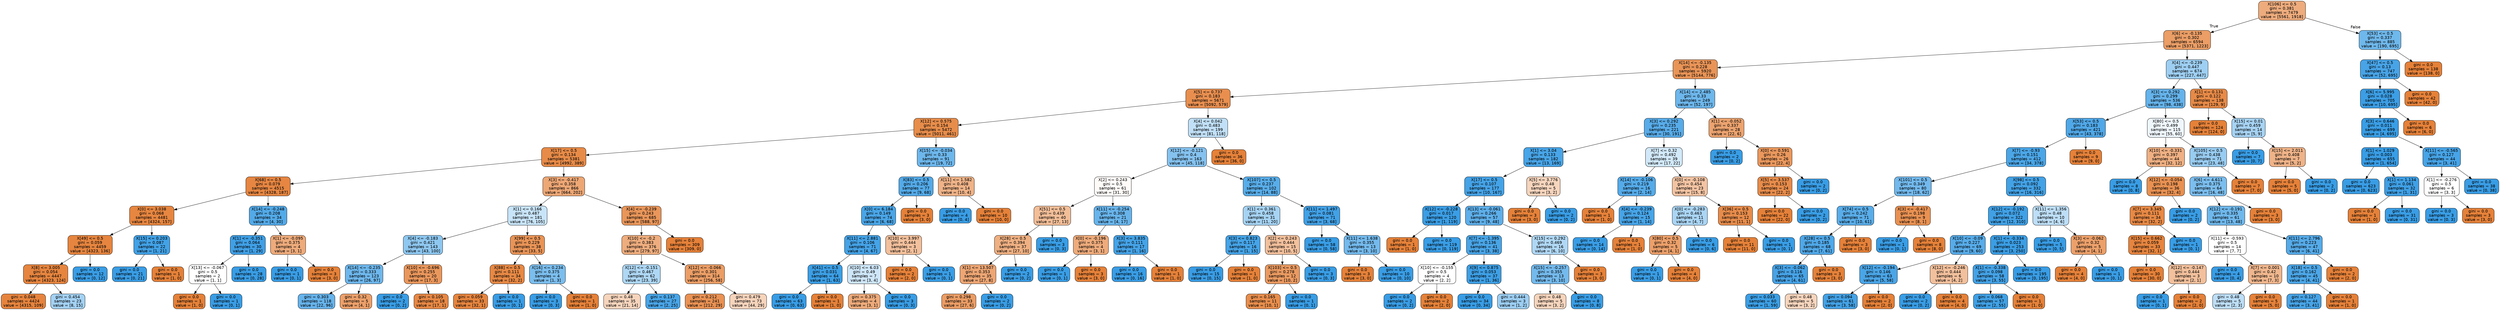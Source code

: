 digraph Tree {
node [shape=box, style="filled, rounded", color="black", fontname=helvetica] ;
edge [fontname=helvetica] ;
0 [label="X[106] <= 0.5\ngini = 0.381\nsamples = 7479\nvalue = [5561, 1918]", fillcolor="#eeac7d"] ;
1 [label="X[6] <= -0.135\ngini = 0.302\nsamples = 6594\nvalue = [5371, 1223]", fillcolor="#eb9e66"] ;
0 -> 1 [labeldistance=2.5, labelangle=45, headlabel="True"] ;
2 [label="X[14] <= -0.135\ngini = 0.228\nsamples = 5920\nvalue = [5144, 776]", fillcolor="#e99457"] ;
1 -> 2 ;
3 [label="X[5] <= 0.737\ngini = 0.183\nsamples = 5671\nvalue = [5092, 579]", fillcolor="#e88f50"] ;
2 -> 3 ;
4 [label="X[12] <= 0.575\ngini = 0.154\nsamples = 5472\nvalue = [5011, 461]", fillcolor="#e78d4b"] ;
3 -> 4 ;
5 [label="X[17] <= 0.5\ngini = 0.134\nsamples = 5381\nvalue = [4992, 389]", fillcolor="#e78b48"] ;
4 -> 5 ;
6 [label="X[68] <= 0.5\ngini = 0.079\nsamples = 4515\nvalue = [4328, 187]", fillcolor="#e68642"] ;
5 -> 6 ;
7 [label="X[0] <= 3.038\ngini = 0.068\nsamples = 4481\nvalue = [4324, 157]", fillcolor="#e68640"] ;
6 -> 7 ;
8 [label="X[49] <= 0.5\ngini = 0.059\nsamples = 4459\nvalue = [4323, 136]", fillcolor="#e6853f"] ;
7 -> 8 ;
9 [label="X[8] <= 3.005\ngini = 0.054\nsamples = 4447\nvalue = [4323, 124]", fillcolor="#e6853f"] ;
8 -> 9 ;
10 [label="gini = 0.048\nsamples = 4424\nvalue = [4315, 109]", fillcolor="#e6843e"] ;
9 -> 10 ;
11 [label="gini = 0.454\nsamples = 23\nvalue = [8, 15]", fillcolor="#a3d1f3"] ;
9 -> 11 ;
12 [label="gini = 0.0\nsamples = 12\nvalue = [0, 12]", fillcolor="#399de5"] ;
8 -> 12 ;
13 [label="X[15] <= 0.203\ngini = 0.087\nsamples = 22\nvalue = [1, 21]", fillcolor="#42a2e6"] ;
7 -> 13 ;
14 [label="gini = 0.0\nsamples = 21\nvalue = [0, 21]", fillcolor="#399de5"] ;
13 -> 14 ;
15 [label="gini = 0.0\nsamples = 1\nvalue = [1, 0]", fillcolor="#e58139"] ;
13 -> 15 ;
16 [label="X[14] <= -0.248\ngini = 0.208\nsamples = 34\nvalue = [4, 30]", fillcolor="#53aae8"] ;
6 -> 16 ;
17 [label="X[1] <= -0.351\ngini = 0.064\nsamples = 30\nvalue = [1, 29]", fillcolor="#40a0e6"] ;
16 -> 17 ;
18 [label="X[13] <= -0.067\ngini = 0.5\nsamples = 2\nvalue = [1, 1]", fillcolor="#ffffff"] ;
17 -> 18 ;
19 [label="gini = 0.0\nsamples = 1\nvalue = [1, 0]", fillcolor="#e58139"] ;
18 -> 19 ;
20 [label="gini = 0.0\nsamples = 1\nvalue = [0, 1]", fillcolor="#399de5"] ;
18 -> 20 ;
21 [label="gini = 0.0\nsamples = 28\nvalue = [0, 28]", fillcolor="#399de5"] ;
17 -> 21 ;
22 [label="X[1] <= -0.095\ngini = 0.375\nsamples = 4\nvalue = [3, 1]", fillcolor="#eeab7b"] ;
16 -> 22 ;
23 [label="gini = 0.0\nsamples = 1\nvalue = [0, 1]", fillcolor="#399de5"] ;
22 -> 23 ;
24 [label="gini = 0.0\nsamples = 3\nvalue = [3, 0]", fillcolor="#e58139"] ;
22 -> 24 ;
25 [label="X[3] <= -0.417\ngini = 0.358\nsamples = 866\nvalue = [664, 202]", fillcolor="#eda775"] ;
5 -> 25 ;
26 [label="X[1] <= 0.166\ngini = 0.487\nsamples = 181\nvalue = [76, 105]", fillcolor="#c8e4f8"] ;
25 -> 26 ;
27 [label="X[4] <= -0.183\ngini = 0.421\nsamples = 143\nvalue = [43, 100]", fillcolor="#8ec7f0"] ;
26 -> 27 ;
28 [label="X[14] <= -0.235\ngini = 0.333\nsamples = 123\nvalue = [26, 97]", fillcolor="#6eb7ec"] ;
27 -> 28 ;
29 [label="gini = 0.303\nsamples = 118\nvalue = [22, 96]", fillcolor="#66b3eb"] ;
28 -> 29 ;
30 [label="gini = 0.32\nsamples = 5\nvalue = [4, 1]", fillcolor="#eca06a"] ;
28 -> 30 ;
31 [label="X[10] <= -0.696\ngini = 0.255\nsamples = 20\nvalue = [17, 3]", fillcolor="#ea975c"] ;
27 -> 31 ;
32 [label="gini = 0.0\nsamples = 2\nvalue = [0, 2]", fillcolor="#399de5"] ;
31 -> 32 ;
33 [label="gini = 0.105\nsamples = 18\nvalue = [17, 1]", fillcolor="#e78845"] ;
31 -> 33 ;
34 [label="X[99] <= 0.5\ngini = 0.229\nsamples = 38\nvalue = [33, 5]", fillcolor="#e99457"] ;
26 -> 34 ;
35 [label="X[88] <= 0.5\ngini = 0.111\nsamples = 34\nvalue = [32, 2]", fillcolor="#e78945"] ;
34 -> 35 ;
36 [label="gini = 0.059\nsamples = 33\nvalue = [32, 1]", fillcolor="#e6853f"] ;
35 -> 36 ;
37 [label="gini = 0.0\nsamples = 1\nvalue = [0, 1]", fillcolor="#399de5"] ;
35 -> 37 ;
38 [label="X[16] <= 0.234\ngini = 0.375\nsamples = 4\nvalue = [1, 3]", fillcolor="#7bbeee"] ;
34 -> 38 ;
39 [label="gini = 0.0\nsamples = 3\nvalue = [0, 3]", fillcolor="#399de5"] ;
38 -> 39 ;
40 [label="gini = 0.0\nsamples = 1\nvalue = [1, 0]", fillcolor="#e58139"] ;
38 -> 40 ;
41 [label="X[4] <= -0.239\ngini = 0.243\nsamples = 685\nvalue = [588, 97]", fillcolor="#e9965a"] ;
25 -> 41 ;
42 [label="X[10] <= -0.2\ngini = 0.383\nsamples = 376\nvalue = [279, 97]", fillcolor="#eead7e"] ;
41 -> 42 ;
43 [label="X[12] <= -0.151\ngini = 0.467\nsamples = 62\nvalue = [23, 39]", fillcolor="#aed7f4"] ;
42 -> 43 ;
44 [label="gini = 0.48\nsamples = 35\nvalue = [21, 14]", fillcolor="#f6d5bd"] ;
43 -> 44 ;
45 [label="gini = 0.137\nsamples = 27\nvalue = [2, 25]", fillcolor="#49a5e7"] ;
43 -> 45 ;
46 [label="X[12] <= -0.066\ngini = 0.301\nsamples = 314\nvalue = [256, 58]", fillcolor="#eb9e66"] ;
42 -> 46 ;
47 [label="gini = 0.212\nsamples = 241\nvalue = [212, 29]", fillcolor="#e99254"] ;
46 -> 47 ;
48 [label="gini = 0.479\nsamples = 73\nvalue = [44, 29]", fillcolor="#f6d4bc"] ;
46 -> 48 ;
49 [label="gini = 0.0\nsamples = 309\nvalue = [309, 0]", fillcolor="#e58139"] ;
41 -> 49 ;
50 [label="X[15] <= -0.034\ngini = 0.33\nsamples = 91\nvalue = [19, 72]", fillcolor="#6db7ec"] ;
4 -> 50 ;
51 [label="X[83] <= 0.5\ngini = 0.206\nsamples = 77\nvalue = [9, 68]", fillcolor="#53aae8"] ;
50 -> 51 ;
52 [label="X[0] <= 6.184\ngini = 0.149\nsamples = 74\nvalue = [6, 68]", fillcolor="#4aa6e7"] ;
51 -> 52 ;
53 [label="X[11] <= 2.881\ngini = 0.106\nsamples = 71\nvalue = [4, 67]", fillcolor="#45a3e7"] ;
52 -> 53 ;
54 [label="X[41] <= 0.5\ngini = 0.031\nsamples = 64\nvalue = [1, 63]", fillcolor="#3c9fe5"] ;
53 -> 54 ;
55 [label="gini = 0.0\nsamples = 63\nvalue = [0, 63]", fillcolor="#399de5"] ;
54 -> 55 ;
56 [label="gini = 0.0\nsamples = 1\nvalue = [1, 0]", fillcolor="#e58139"] ;
54 -> 56 ;
57 [label="X[10] <= 6.03\ngini = 0.49\nsamples = 7\nvalue = [3, 4]", fillcolor="#cee6f8"] ;
53 -> 57 ;
58 [label="gini = 0.375\nsamples = 4\nvalue = [3, 1]", fillcolor="#eeab7b"] ;
57 -> 58 ;
59 [label="gini = 0.0\nsamples = 3\nvalue = [0, 3]", fillcolor="#399de5"] ;
57 -> 59 ;
60 [label="X[10] <= 3.997\ngini = 0.444\nsamples = 3\nvalue = [2, 1]", fillcolor="#f2c09c"] ;
52 -> 60 ;
61 [label="gini = 0.0\nsamples = 2\nvalue = [2, 0]", fillcolor="#e58139"] ;
60 -> 61 ;
62 [label="gini = 0.0\nsamples = 1\nvalue = [0, 1]", fillcolor="#399de5"] ;
60 -> 62 ;
63 [label="gini = 0.0\nsamples = 3\nvalue = [3, 0]", fillcolor="#e58139"] ;
51 -> 63 ;
64 [label="X[11] <= 1.582\ngini = 0.408\nsamples = 14\nvalue = [10, 4]", fillcolor="#efb388"] ;
50 -> 64 ;
65 [label="gini = 0.0\nsamples = 4\nvalue = [0, 4]", fillcolor="#399de5"] ;
64 -> 65 ;
66 [label="gini = 0.0\nsamples = 10\nvalue = [10, 0]", fillcolor="#e58139"] ;
64 -> 66 ;
67 [label="X[4] <= 0.042\ngini = 0.483\nsamples = 199\nvalue = [81, 118]", fillcolor="#c1e0f7"] ;
3 -> 67 ;
68 [label="X[12] <= -0.121\ngini = 0.4\nsamples = 163\nvalue = [45, 118]", fillcolor="#85c2ef"] ;
67 -> 68 ;
69 [label="X[2] <= 0.243\ngini = 0.5\nsamples = 61\nvalue = [31, 30]", fillcolor="#fefbf9"] ;
68 -> 69 ;
70 [label="X[51] <= 0.5\ngini = 0.439\nsamples = 40\nvalue = [27, 13]", fillcolor="#f2be98"] ;
69 -> 70 ;
71 [label="X[28] <= 0.5\ngini = 0.394\nsamples = 37\nvalue = [27, 10]", fillcolor="#efb082"] ;
70 -> 71 ;
72 [label="X[1] <= 13.507\ngini = 0.353\nsamples = 35\nvalue = [27, 8]", fillcolor="#eda674"] ;
71 -> 72 ;
73 [label="gini = 0.298\nsamples = 33\nvalue = [27, 6]", fillcolor="#eb9d65"] ;
72 -> 73 ;
74 [label="gini = 0.0\nsamples = 2\nvalue = [0, 2]", fillcolor="#399de5"] ;
72 -> 74 ;
75 [label="gini = 0.0\nsamples = 2\nvalue = [0, 2]", fillcolor="#399de5"] ;
71 -> 75 ;
76 [label="gini = 0.0\nsamples = 3\nvalue = [0, 3]", fillcolor="#399de5"] ;
70 -> 76 ;
77 [label="X[11] <= -0.254\ngini = 0.308\nsamples = 21\nvalue = [4, 17]", fillcolor="#68b4eb"] ;
69 -> 77 ;
78 [label="X[0] <= -0.196\ngini = 0.375\nsamples = 4\nvalue = [3, 1]", fillcolor="#eeab7b"] ;
77 -> 78 ;
79 [label="gini = 0.0\nsamples = 1\nvalue = [0, 1]", fillcolor="#399de5"] ;
78 -> 79 ;
80 [label="gini = 0.0\nsamples = 3\nvalue = [3, 0]", fillcolor="#e58139"] ;
78 -> 80 ;
81 [label="X[3] <= 3.835\ngini = 0.111\nsamples = 17\nvalue = [1, 16]", fillcolor="#45a3e7"] ;
77 -> 81 ;
82 [label="gini = 0.0\nsamples = 16\nvalue = [0, 16]", fillcolor="#399de5"] ;
81 -> 82 ;
83 [label="gini = 0.0\nsamples = 1\nvalue = [1, 0]", fillcolor="#e58139"] ;
81 -> 83 ;
84 [label="X[107] <= 0.5\ngini = 0.237\nsamples = 102\nvalue = [14, 88]", fillcolor="#58ade9"] ;
68 -> 84 ;
85 [label="X[1] <= 0.361\ngini = 0.458\nsamples = 31\nvalue = [11, 20]", fillcolor="#a6d3f3"] ;
84 -> 85 ;
86 [label="X[3] <= 0.823\ngini = 0.117\nsamples = 16\nvalue = [1, 15]", fillcolor="#46a4e7"] ;
85 -> 86 ;
87 [label="gini = 0.0\nsamples = 15\nvalue = [0, 15]", fillcolor="#399de5"] ;
86 -> 87 ;
88 [label="gini = 0.0\nsamples = 1\nvalue = [1, 0]", fillcolor="#e58139"] ;
86 -> 88 ;
89 [label="X[2] <= 0.243\ngini = 0.444\nsamples = 15\nvalue = [10, 5]", fillcolor="#f2c09c"] ;
85 -> 89 ;
90 [label="X[103] <= 0.5\ngini = 0.278\nsamples = 12\nvalue = [10, 2]", fillcolor="#ea9a61"] ;
89 -> 90 ;
91 [label="gini = 0.165\nsamples = 11\nvalue = [10, 1]", fillcolor="#e88e4d"] ;
90 -> 91 ;
92 [label="gini = 0.0\nsamples = 1\nvalue = [0, 1]", fillcolor="#399de5"] ;
90 -> 92 ;
93 [label="gini = 0.0\nsamples = 3\nvalue = [0, 3]", fillcolor="#399de5"] ;
89 -> 93 ;
94 [label="X[11] <= 1.497\ngini = 0.081\nsamples = 71\nvalue = [3, 68]", fillcolor="#42a1e6"] ;
84 -> 94 ;
95 [label="gini = 0.0\nsamples = 58\nvalue = [0, 58]", fillcolor="#399de5"] ;
94 -> 95 ;
96 [label="X[11] <= 1.638\ngini = 0.355\nsamples = 13\nvalue = [3, 10]", fillcolor="#74baed"] ;
94 -> 96 ;
97 [label="gini = 0.0\nsamples = 3\nvalue = [3, 0]", fillcolor="#e58139"] ;
96 -> 97 ;
98 [label="gini = 0.0\nsamples = 10\nvalue = [0, 10]", fillcolor="#399de5"] ;
96 -> 98 ;
99 [label="gini = 0.0\nsamples = 36\nvalue = [36, 0]", fillcolor="#e58139"] ;
67 -> 99 ;
100 [label="X[14] <= 2.485\ngini = 0.33\nsamples = 249\nvalue = [52, 197]", fillcolor="#6db7ec"] ;
2 -> 100 ;
101 [label="X[3] <= 0.292\ngini = 0.235\nsamples = 221\nvalue = [30, 191]", fillcolor="#58ace9"] ;
100 -> 101 ;
102 [label="X[1] <= 3.04\ngini = 0.133\nsamples = 182\nvalue = [13, 169]", fillcolor="#48a5e7"] ;
101 -> 102 ;
103 [label="X[17] <= 0.5\ngini = 0.107\nsamples = 177\nvalue = [10, 167]", fillcolor="#45a3e7"] ;
102 -> 103 ;
104 [label="X[12] <= -0.228\ngini = 0.017\nsamples = 120\nvalue = [1, 119]", fillcolor="#3b9ee5"] ;
103 -> 104 ;
105 [label="gini = 0.0\nsamples = 1\nvalue = [1, 0]", fillcolor="#e58139"] ;
104 -> 105 ;
106 [label="gini = 0.0\nsamples = 119\nvalue = [0, 119]", fillcolor="#399de5"] ;
104 -> 106 ;
107 [label="X[13] <= -0.061\ngini = 0.266\nsamples = 57\nvalue = [9, 48]", fillcolor="#5eafea"] ;
103 -> 107 ;
108 [label="X[7] <= -1.395\ngini = 0.136\nsamples = 41\nvalue = [3, 38]", fillcolor="#49a5e7"] ;
107 -> 108 ;
109 [label="X[10] <= -0.155\ngini = 0.5\nsamples = 4\nvalue = [2, 2]", fillcolor="#ffffff"] ;
108 -> 109 ;
110 [label="gini = 0.0\nsamples = 2\nvalue = [0, 2]", fillcolor="#399de5"] ;
109 -> 110 ;
111 [label="gini = 0.0\nsamples = 2\nvalue = [2, 0]", fillcolor="#e58139"] ;
109 -> 111 ;
112 [label="X[9] <= 0.875\ngini = 0.053\nsamples = 37\nvalue = [1, 36]", fillcolor="#3ea0e6"] ;
108 -> 112 ;
113 [label="gini = 0.0\nsamples = 34\nvalue = [0, 34]", fillcolor="#399de5"] ;
112 -> 113 ;
114 [label="gini = 0.444\nsamples = 3\nvalue = [1, 2]", fillcolor="#9ccef2"] ;
112 -> 114 ;
115 [label="X[15] <= 0.292\ngini = 0.469\nsamples = 16\nvalue = [6, 10]", fillcolor="#b0d8f5"] ;
107 -> 115 ;
116 [label="X[15] <= -0.257\ngini = 0.355\nsamples = 13\nvalue = [3, 10]", fillcolor="#74baed"] ;
115 -> 116 ;
117 [label="gini = 0.48\nsamples = 5\nvalue = [3, 2]", fillcolor="#f6d5bd"] ;
116 -> 117 ;
118 [label="gini = 0.0\nsamples = 8\nvalue = [0, 8]", fillcolor="#399de5"] ;
116 -> 118 ;
119 [label="gini = 0.0\nsamples = 3\nvalue = [3, 0]", fillcolor="#e58139"] ;
115 -> 119 ;
120 [label="X[5] <= 3.776\ngini = 0.48\nsamples = 5\nvalue = [3, 2]", fillcolor="#f6d5bd"] ;
102 -> 120 ;
121 [label="gini = 0.0\nsamples = 3\nvalue = [3, 0]", fillcolor="#e58139"] ;
120 -> 121 ;
122 [label="gini = 0.0\nsamples = 2\nvalue = [0, 2]", fillcolor="#399de5"] ;
120 -> 122 ;
123 [label="X[7] <= 0.32\ngini = 0.492\nsamples = 39\nvalue = [17, 22]", fillcolor="#d2e9f9"] ;
101 -> 123 ;
124 [label="X[14] <= -0.106\ngini = 0.219\nsamples = 16\nvalue = [2, 14]", fillcolor="#55abe9"] ;
123 -> 124 ;
125 [label="gini = 0.0\nsamples = 1\nvalue = [1, 0]", fillcolor="#e58139"] ;
124 -> 125 ;
126 [label="X[4] <= -0.239\ngini = 0.124\nsamples = 15\nvalue = [1, 14]", fillcolor="#47a4e7"] ;
124 -> 126 ;
127 [label="gini = 0.0\nsamples = 14\nvalue = [0, 14]", fillcolor="#399de5"] ;
126 -> 127 ;
128 [label="gini = 0.0\nsamples = 1\nvalue = [1, 0]", fillcolor="#e58139"] ;
126 -> 128 ;
129 [label="X[0] <= -0.108\ngini = 0.454\nsamples = 23\nvalue = [15, 8]", fillcolor="#f3c4a3"] ;
123 -> 129 ;
130 [label="X[0] <= -0.283\ngini = 0.463\nsamples = 11\nvalue = [4, 7]", fillcolor="#aad5f4"] ;
129 -> 130 ;
131 [label="X[80] <= 0.5\ngini = 0.32\nsamples = 5\nvalue = [4, 1]", fillcolor="#eca06a"] ;
130 -> 131 ;
132 [label="gini = 0.0\nsamples = 1\nvalue = [0, 1]", fillcolor="#399de5"] ;
131 -> 132 ;
133 [label="gini = 0.0\nsamples = 4\nvalue = [4, 0]", fillcolor="#e58139"] ;
131 -> 133 ;
134 [label="gini = 0.0\nsamples = 6\nvalue = [0, 6]", fillcolor="#399de5"] ;
130 -> 134 ;
135 [label="X[36] <= 0.5\ngini = 0.153\nsamples = 12\nvalue = [11, 1]", fillcolor="#e78c4b"] ;
129 -> 135 ;
136 [label="gini = 0.0\nsamples = 11\nvalue = [11, 0]", fillcolor="#e58139"] ;
135 -> 136 ;
137 [label="gini = 0.0\nsamples = 1\nvalue = [0, 1]", fillcolor="#399de5"] ;
135 -> 137 ;
138 [label="X[1] <= -0.052\ngini = 0.337\nsamples = 28\nvalue = [22, 6]", fillcolor="#eca36f"] ;
100 -> 138 ;
139 [label="gini = 0.0\nsamples = 2\nvalue = [0, 2]", fillcolor="#399de5"] ;
138 -> 139 ;
140 [label="X[0] <= 0.591\ngini = 0.26\nsamples = 26\nvalue = [22, 4]", fillcolor="#ea985d"] ;
138 -> 140 ;
141 [label="X[5] <= 3.537\ngini = 0.153\nsamples = 24\nvalue = [22, 2]", fillcolor="#e78c4b"] ;
140 -> 141 ;
142 [label="gini = 0.0\nsamples = 22\nvalue = [22, 0]", fillcolor="#e58139"] ;
141 -> 142 ;
143 [label="gini = 0.0\nsamples = 2\nvalue = [0, 2]", fillcolor="#399de5"] ;
141 -> 143 ;
144 [label="gini = 0.0\nsamples = 2\nvalue = [0, 2]", fillcolor="#399de5"] ;
140 -> 144 ;
145 [label="X[4] <= -0.239\ngini = 0.447\nsamples = 674\nvalue = [227, 447]", fillcolor="#9ecff2"] ;
1 -> 145 ;
146 [label="X[3] <= 0.292\ngini = 0.299\nsamples = 536\nvalue = [98, 438]", fillcolor="#65b3eb"] ;
145 -> 146 ;
147 [label="X[53] <= 0.5\ngini = 0.183\nsamples = 421\nvalue = [43, 378]", fillcolor="#50a8e8"] ;
146 -> 147 ;
148 [label="X[7] <= -0.93\ngini = 0.151\nsamples = 412\nvalue = [34, 378]", fillcolor="#4ba6e7"] ;
147 -> 148 ;
149 [label="X[101] <= 0.5\ngini = 0.349\nsamples = 80\nvalue = [18, 62]", fillcolor="#72b9ed"] ;
148 -> 149 ;
150 [label="X[74] <= 0.5\ngini = 0.242\nsamples = 71\nvalue = [10, 61]", fillcolor="#59ade9"] ;
149 -> 150 ;
151 [label="X[28] <= 0.5\ngini = 0.185\nsamples = 68\nvalue = [7, 61]", fillcolor="#50a8e8"] ;
150 -> 151 ;
152 [label="X[3] <= -0.062\ngini = 0.116\nsamples = 65\nvalue = [4, 61]", fillcolor="#46a3e7"] ;
151 -> 152 ;
153 [label="gini = 0.033\nsamples = 60\nvalue = [1, 59]", fillcolor="#3c9fe5"] ;
152 -> 153 ;
154 [label="gini = 0.48\nsamples = 5\nvalue = [3, 2]", fillcolor="#f6d5bd"] ;
152 -> 154 ;
155 [label="gini = 0.0\nsamples = 3\nvalue = [3, 0]", fillcolor="#e58139"] ;
151 -> 155 ;
156 [label="gini = 0.0\nsamples = 3\nvalue = [3, 0]", fillcolor="#e58139"] ;
150 -> 156 ;
157 [label="X[3] <= -0.417\ngini = 0.198\nsamples = 9\nvalue = [8, 1]", fillcolor="#e89152"] ;
149 -> 157 ;
158 [label="gini = 0.0\nsamples = 1\nvalue = [0, 1]", fillcolor="#399de5"] ;
157 -> 158 ;
159 [label="gini = 0.0\nsamples = 8\nvalue = [8, 0]", fillcolor="#e58139"] ;
157 -> 159 ;
160 [label="X[98] <= 0.5\ngini = 0.092\nsamples = 332\nvalue = [16, 316]", fillcolor="#43a2e6"] ;
148 -> 160 ;
161 [label="X[12] <= -0.192\ngini = 0.072\nsamples = 322\nvalue = [12, 310]", fillcolor="#41a1e6"] ;
160 -> 161 ;
162 [label="X[10] <= -0.09\ngini = 0.227\nsamples = 69\nvalue = [9, 60]", fillcolor="#57ace9"] ;
161 -> 162 ;
163 [label="X[12] <= -0.194\ngini = 0.146\nsamples = 63\nvalue = [5, 58]", fillcolor="#4aa5e7"] ;
162 -> 163 ;
164 [label="gini = 0.094\nsamples = 61\nvalue = [3, 58]", fillcolor="#43a2e6"] ;
163 -> 164 ;
165 [label="gini = 0.0\nsamples = 2\nvalue = [2, 0]", fillcolor="#e58139"] ;
163 -> 165 ;
166 [label="X[12] <= -0.246\ngini = 0.444\nsamples = 6\nvalue = [4, 2]", fillcolor="#f2c09c"] ;
162 -> 166 ;
167 [label="gini = 0.0\nsamples = 2\nvalue = [0, 2]", fillcolor="#399de5"] ;
166 -> 167 ;
168 [label="gini = 0.0\nsamples = 4\nvalue = [4, 0]", fillcolor="#e58139"] ;
166 -> 168 ;
169 [label="X[1] <= -0.334\ngini = 0.023\nsamples = 253\nvalue = [3, 250]", fillcolor="#3b9ee5"] ;
161 -> 169 ;
170 [label="X[1] <= -0.338\ngini = 0.098\nsamples = 58\nvalue = [3, 55]", fillcolor="#44a2e6"] ;
169 -> 170 ;
171 [label="gini = 0.068\nsamples = 57\nvalue = [2, 55]", fillcolor="#40a1e6"] ;
170 -> 171 ;
172 [label="gini = 0.0\nsamples = 1\nvalue = [1, 0]", fillcolor="#e58139"] ;
170 -> 172 ;
173 [label="gini = 0.0\nsamples = 195\nvalue = [0, 195]", fillcolor="#399de5"] ;
169 -> 173 ;
174 [label="X[11] <= 1.356\ngini = 0.48\nsamples = 10\nvalue = [4, 6]", fillcolor="#bddef6"] ;
160 -> 174 ;
175 [label="gini = 0.0\nsamples = 5\nvalue = [0, 5]", fillcolor="#399de5"] ;
174 -> 175 ;
176 [label="X[3] <= -0.062\ngini = 0.32\nsamples = 5\nvalue = [4, 1]", fillcolor="#eca06a"] ;
174 -> 176 ;
177 [label="gini = 0.0\nsamples = 4\nvalue = [4, 0]", fillcolor="#e58139"] ;
176 -> 177 ;
178 [label="gini = 0.0\nsamples = 1\nvalue = [0, 1]", fillcolor="#399de5"] ;
176 -> 178 ;
179 [label="gini = 0.0\nsamples = 9\nvalue = [9, 0]", fillcolor="#e58139"] ;
147 -> 179 ;
180 [label="X[80] <= 0.5\ngini = 0.499\nsamples = 115\nvalue = [55, 60]", fillcolor="#eff7fd"] ;
146 -> 180 ;
181 [label="X[10] <= -0.331\ngini = 0.397\nsamples = 44\nvalue = [32, 12]", fillcolor="#efb083"] ;
180 -> 181 ;
182 [label="gini = 0.0\nsamples = 8\nvalue = [0, 8]", fillcolor="#399de5"] ;
181 -> 182 ;
183 [label="X[12] <= -0.054\ngini = 0.198\nsamples = 36\nvalue = [32, 4]", fillcolor="#e89152"] ;
181 -> 183 ;
184 [label="X[7] <= 3.345\ngini = 0.111\nsamples = 34\nvalue = [32, 2]", fillcolor="#e78945"] ;
183 -> 184 ;
185 [label="X[15] <= 0.662\ngini = 0.059\nsamples = 33\nvalue = [32, 1]", fillcolor="#e6853f"] ;
184 -> 185 ;
186 [label="gini = 0.0\nsamples = 30\nvalue = [30, 0]", fillcolor="#e58139"] ;
185 -> 186 ;
187 [label="X[12] <= -0.147\ngini = 0.444\nsamples = 3\nvalue = [2, 1]", fillcolor="#f2c09c"] ;
185 -> 187 ;
188 [label="gini = 0.0\nsamples = 1\nvalue = [0, 1]", fillcolor="#399de5"] ;
187 -> 188 ;
189 [label="gini = 0.0\nsamples = 2\nvalue = [2, 0]", fillcolor="#e58139"] ;
187 -> 189 ;
190 [label="gini = 0.0\nsamples = 1\nvalue = [0, 1]", fillcolor="#399de5"] ;
184 -> 190 ;
191 [label="gini = 0.0\nsamples = 2\nvalue = [0, 2]", fillcolor="#399de5"] ;
183 -> 191 ;
192 [label="X[105] <= 0.5\ngini = 0.438\nsamples = 71\nvalue = [23, 48]", fillcolor="#98ccf1"] ;
180 -> 192 ;
193 [label="X[6] <= 4.611\ngini = 0.375\nsamples = 64\nvalue = [16, 48]", fillcolor="#7bbeee"] ;
192 -> 193 ;
194 [label="X[12] <= -0.191\ngini = 0.335\nsamples = 61\nvalue = [13, 48]", fillcolor="#6fb8ec"] ;
193 -> 194 ;
195 [label="X[11] <= -0.593\ngini = 0.5\nsamples = 14\nvalue = [7, 7]", fillcolor="#ffffff"] ;
194 -> 195 ;
196 [label="gini = 0.0\nsamples = 4\nvalue = [0, 4]", fillcolor="#399de5"] ;
195 -> 196 ;
197 [label="X[7] <= 0.001\ngini = 0.42\nsamples = 10\nvalue = [7, 3]", fillcolor="#f0b78e"] ;
195 -> 197 ;
198 [label="gini = 0.48\nsamples = 5\nvalue = [2, 3]", fillcolor="#bddef6"] ;
197 -> 198 ;
199 [label="gini = 0.0\nsamples = 5\nvalue = [5, 0]", fillcolor="#e58139"] ;
197 -> 199 ;
200 [label="X[11] <= 2.796\ngini = 0.223\nsamples = 47\nvalue = [6, 41]", fillcolor="#56abe9"] ;
194 -> 200 ;
201 [label="X[18] <= 0.5\ngini = 0.162\nsamples = 45\nvalue = [4, 41]", fillcolor="#4ca7e8"] ;
200 -> 201 ;
202 [label="gini = 0.127\nsamples = 44\nvalue = [3, 41]", fillcolor="#47a4e7"] ;
201 -> 202 ;
203 [label="gini = 0.0\nsamples = 1\nvalue = [1, 0]", fillcolor="#e58139"] ;
201 -> 203 ;
204 [label="gini = 0.0\nsamples = 2\nvalue = [2, 0]", fillcolor="#e58139"] ;
200 -> 204 ;
205 [label="gini = 0.0\nsamples = 3\nvalue = [3, 0]", fillcolor="#e58139"] ;
193 -> 205 ;
206 [label="gini = 0.0\nsamples = 7\nvalue = [7, 0]", fillcolor="#e58139"] ;
192 -> 206 ;
207 [label="X[1] <= 0.131\ngini = 0.122\nsamples = 138\nvalue = [129, 9]", fillcolor="#e78a47"] ;
145 -> 207 ;
208 [label="gini = 0.0\nsamples = 124\nvalue = [124, 0]", fillcolor="#e58139"] ;
207 -> 208 ;
209 [label="X[15] <= 0.01\ngini = 0.459\nsamples = 14\nvalue = [5, 9]", fillcolor="#a7d3f3"] ;
207 -> 209 ;
210 [label="gini = 0.0\nsamples = 7\nvalue = [0, 7]", fillcolor="#399de5"] ;
209 -> 210 ;
211 [label="X[15] <= 2.011\ngini = 0.408\nsamples = 7\nvalue = [5, 2]", fillcolor="#efb388"] ;
209 -> 211 ;
212 [label="gini = 0.0\nsamples = 5\nvalue = [5, 0]", fillcolor="#e58139"] ;
211 -> 212 ;
213 [label="gini = 0.0\nsamples = 2\nvalue = [0, 2]", fillcolor="#399de5"] ;
211 -> 213 ;
214 [label="X[53] <= 0.5\ngini = 0.337\nsamples = 885\nvalue = [190, 695]", fillcolor="#6fb8ec"] ;
0 -> 214 [labeldistance=2.5, labelangle=-45, headlabel="False"] ;
215 [label="X[47] <= 0.5\ngini = 0.13\nsamples = 747\nvalue = [52, 695]", fillcolor="#48a4e7"] ;
214 -> 215 ;
216 [label="X[6] <= 5.995\ngini = 0.028\nsamples = 705\nvalue = [10, 695]", fillcolor="#3c9ee5"] ;
215 -> 216 ;
217 [label="X[3] <= 0.646\ngini = 0.011\nsamples = 699\nvalue = [4, 695]", fillcolor="#3a9ee5"] ;
216 -> 217 ;
218 [label="X[1] <= 1.029\ngini = 0.003\nsamples = 655\nvalue = [1, 654]", fillcolor="#399de5"] ;
217 -> 218 ;
219 [label="gini = 0.0\nsamples = 623\nvalue = [0, 623]", fillcolor="#399de5"] ;
218 -> 219 ;
220 [label="X[1] <= 1.134\ngini = 0.061\nsamples = 32\nvalue = [1, 31]", fillcolor="#3fa0e6"] ;
218 -> 220 ;
221 [label="gini = 0.0\nsamples = 1\nvalue = [1, 0]", fillcolor="#e58139"] ;
220 -> 221 ;
222 [label="gini = 0.0\nsamples = 31\nvalue = [0, 31]", fillcolor="#399de5"] ;
220 -> 222 ;
223 [label="X[11] <= -0.565\ngini = 0.127\nsamples = 44\nvalue = [3, 41]", fillcolor="#47a4e7"] ;
217 -> 223 ;
224 [label="X[1] <= -0.276\ngini = 0.5\nsamples = 6\nvalue = [3, 3]", fillcolor="#ffffff"] ;
223 -> 224 ;
225 [label="gini = 0.0\nsamples = 3\nvalue = [0, 3]", fillcolor="#399de5"] ;
224 -> 225 ;
226 [label="gini = 0.0\nsamples = 3\nvalue = [3, 0]", fillcolor="#e58139"] ;
224 -> 226 ;
227 [label="gini = 0.0\nsamples = 38\nvalue = [0, 38]", fillcolor="#399de5"] ;
223 -> 227 ;
228 [label="gini = 0.0\nsamples = 6\nvalue = [6, 0]", fillcolor="#e58139"] ;
216 -> 228 ;
229 [label="gini = 0.0\nsamples = 42\nvalue = [42, 0]", fillcolor="#e58139"] ;
215 -> 229 ;
230 [label="gini = 0.0\nsamples = 138\nvalue = [138, 0]", fillcolor="#e58139"] ;
214 -> 230 ;
}